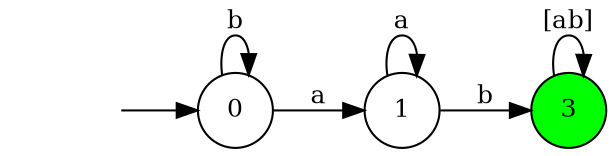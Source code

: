 digraph "../../../PDLTest/DotFiles/containsab" {
rankdir=LR; fontsize=12;

//Initial state
preInit [style = filled, shape = plaintext, color = white, fillcolor = white, label = " "]
//Final states
3 [style = filled, shape = circle, fillcolor = green, fontsize = 12]

//Other states
0 [style = filled, shape = circle, fillcolor = white, fontsize = 12]
1 [style = filled, shape = circle, fillcolor = white, fontsize = 12]

//Transitions
preInit -> 0
0 -> 0 [label = "b", fontsize = 12 ];
0 -> 1 [label = "a", fontsize = 12 ];
1 -> 3 [label = "b", fontsize = 12 ];
1 -> 1 [label = "a", fontsize = 12 ];
3 -> 3 [label = "[ab]", fontsize = 12 ];
}
